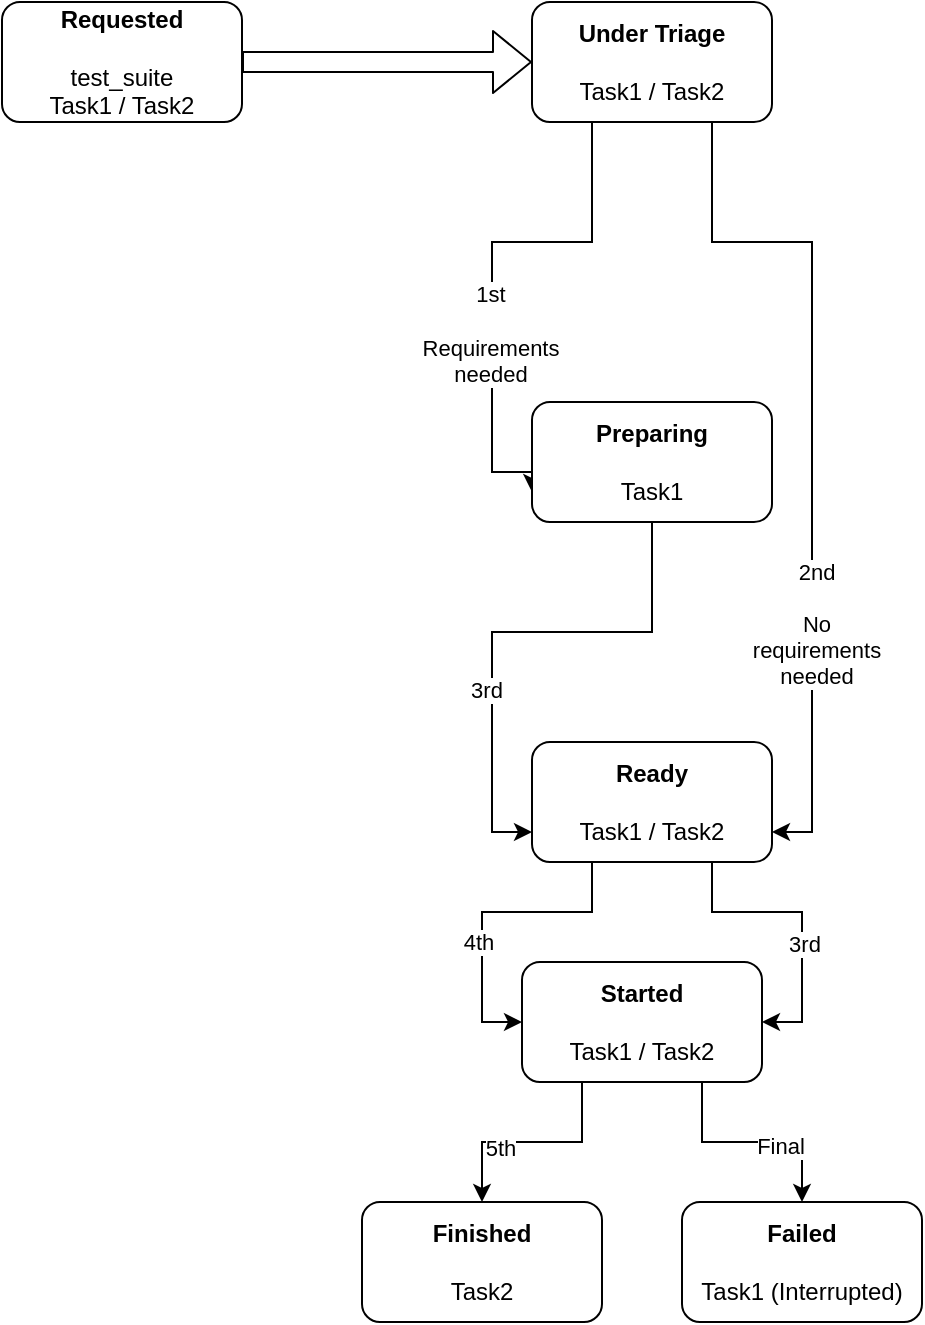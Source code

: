 <mxfile version="13.5.9" type="device"><diagram id="Q9MXPw6IgLKMb-kwwmSt" name="Page-1"><mxGraphModel dx="582" dy="1592" grid="1" gridSize="10" guides="1" tooltips="1" connect="1" arrows="1" fold="1" page="1" pageScale="1" pageWidth="600" pageHeight="720" math="0" shadow="0"><root><mxCell id="0"/><mxCell id="1" parent="0"/><mxCell id="-xgtGFgyxrjSO9bU7qnn-1" value="&lt;b&gt;Requested&lt;/b&gt;&lt;br&gt;&lt;br&gt;test_suite&lt;br&gt;Task1 / Task2" style="rounded=1;whiteSpace=wrap;html=1;" parent="1" vertex="1"><mxGeometry x="40" y="40" width="120" height="60" as="geometry"/></mxCell><mxCell id="-xgtGFgyxrjSO9bU7qnn-20" style="edgeStyle=orthogonalEdgeStyle;rounded=0;orthogonalLoop=1;jettySize=auto;html=1;exitX=0.25;exitY=1;exitDx=0;exitDy=0;entryX=0;entryY=0.75;entryDx=0;entryDy=0;" parent="1" source="-xgtGFgyxrjSO9bU7qnn-2" target="-xgtGFgyxrjSO9bU7qnn-3" edge="1"><mxGeometry relative="1" as="geometry"><Array as="points"><mxPoint x="335" y="160"/><mxPoint x="285" y="160"/><mxPoint x="285" y="275"/></Array></mxGeometry></mxCell><mxCell id="-xgtGFgyxrjSO9bU7qnn-35" value="1st&lt;br&gt;&lt;br&gt;Requirements&lt;br&gt;needed" style="edgeLabel;html=1;align=center;verticalAlign=middle;resizable=0;points=[];" parent="-xgtGFgyxrjSO9bU7qnn-20" vertex="1" connectable="0"><mxGeometry x="0.154" y="-1" relative="1" as="geometry"><mxPoint y="9" as="offset"/></mxGeometry></mxCell><mxCell id="-xgtGFgyxrjSO9bU7qnn-21" style="edgeStyle=orthogonalEdgeStyle;rounded=0;orthogonalLoop=1;jettySize=auto;html=1;exitX=0.75;exitY=1;exitDx=0;exitDy=0;entryX=1;entryY=0.75;entryDx=0;entryDy=0;" parent="1" source="-xgtGFgyxrjSO9bU7qnn-2" target="-xgtGFgyxrjSO9bU7qnn-4" edge="1"><mxGeometry relative="1" as="geometry"><Array as="points"><mxPoint x="395" y="160"/><mxPoint x="445" y="160"/><mxPoint x="445" y="455"/></Array></mxGeometry></mxCell><mxCell id="-xgtGFgyxrjSO9bU7qnn-36" value="2nd&lt;br&gt;&lt;br&gt;No&lt;br&gt;requirements&lt;br&gt;needed" style="edgeLabel;html=1;align=center;verticalAlign=middle;resizable=0;points=[];" parent="-xgtGFgyxrjSO9bU7qnn-21" vertex="1" connectable="0"><mxGeometry x="-0.302" y="2" relative="1" as="geometry"><mxPoint y="152" as="offset"/></mxGeometry></mxCell><mxCell id="-xgtGFgyxrjSO9bU7qnn-2" value="&lt;b&gt;Under Triage&lt;br&gt;&lt;/b&gt;&lt;br&gt;Task1 / Task2" style="rounded=1;whiteSpace=wrap;html=1;" parent="1" vertex="1"><mxGeometry x="305" y="40" width="120" height="60" as="geometry"/></mxCell><mxCell id="-xgtGFgyxrjSO9bU7qnn-17" style="edgeStyle=orthogonalEdgeStyle;rounded=0;orthogonalLoop=1;jettySize=auto;html=1;exitX=0.5;exitY=1;exitDx=0;exitDy=0;entryX=0;entryY=0.75;entryDx=0;entryDy=0;" parent="1" source="-xgtGFgyxrjSO9bU7qnn-3" target="-xgtGFgyxrjSO9bU7qnn-4" edge="1"><mxGeometry relative="1" as="geometry"/></mxCell><mxCell id="-xgtGFgyxrjSO9bU7qnn-38" value="3rd" style="edgeLabel;html=1;align=center;verticalAlign=middle;resizable=0;points=[];" parent="-xgtGFgyxrjSO9bU7qnn-17" vertex="1" connectable="0"><mxGeometry x="0.204" y="-3" relative="1" as="geometry"><mxPoint y="10" as="offset"/></mxGeometry></mxCell><mxCell id="-xgtGFgyxrjSO9bU7qnn-3" value="&lt;b&gt;Preparing&lt;/b&gt;&lt;br&gt;&lt;br&gt;Task1" style="rounded=1;whiteSpace=wrap;html=1;" parent="1" vertex="1"><mxGeometry x="305" y="240" width="120" height="60" as="geometry"/></mxCell><mxCell id="-xgtGFgyxrjSO9bU7qnn-18" style="edgeStyle=orthogonalEdgeStyle;rounded=0;orthogonalLoop=1;jettySize=auto;html=1;exitX=0.75;exitY=1;exitDx=0;exitDy=0;entryX=1;entryY=0.5;entryDx=0;entryDy=0;" parent="1" source="-xgtGFgyxrjSO9bU7qnn-4" target="-xgtGFgyxrjSO9bU7qnn-6" edge="1"><mxGeometry relative="1" as="geometry"><mxPoint x="425" y="655" as="targetPoint"/></mxGeometry></mxCell><mxCell id="-xgtGFgyxrjSO9bU7qnn-37" value="3rd" style="edgeLabel;html=1;align=center;verticalAlign=middle;resizable=0;points=[];" parent="-xgtGFgyxrjSO9bU7qnn-18" vertex="1" connectable="0"><mxGeometry x="0.189" y="1" relative="1" as="geometry"><mxPoint as="offset"/></mxGeometry></mxCell><mxCell id="-xgtGFgyxrjSO9bU7qnn-19" style="edgeStyle=orthogonalEdgeStyle;rounded=0;orthogonalLoop=1;jettySize=auto;html=1;exitX=0.25;exitY=1;exitDx=0;exitDy=0;entryX=0;entryY=0.5;entryDx=0;entryDy=0;" parent="1" source="-xgtGFgyxrjSO9bU7qnn-4" target="-xgtGFgyxrjSO9bU7qnn-6" edge="1"><mxGeometry relative="1" as="geometry"><mxPoint x="305" y="655" as="targetPoint"/></mxGeometry></mxCell><mxCell id="-xgtGFgyxrjSO9bU7qnn-40" value="4th" style="edgeLabel;html=1;align=center;verticalAlign=middle;resizable=0;points=[];" parent="-xgtGFgyxrjSO9bU7qnn-19" vertex="1" connectable="0"><mxGeometry x="0.227" y="-2" relative="1" as="geometry"><mxPoint as="offset"/></mxGeometry></mxCell><mxCell id="-xgtGFgyxrjSO9bU7qnn-4" value="&lt;b&gt;Ready&lt;br&gt;&lt;/b&gt;&lt;br&gt;Task1 / Task2" style="rounded=1;whiteSpace=wrap;html=1;" parent="1" vertex="1"><mxGeometry x="305" y="410" width="120" height="60" as="geometry"/></mxCell><mxCell id="y_5YKh_s86oiqJn-aHna-2" style="edgeStyle=orthogonalEdgeStyle;rounded=0;orthogonalLoop=1;jettySize=auto;html=1;exitX=0.25;exitY=1;exitDx=0;exitDy=0;" edge="1" parent="1" source="-xgtGFgyxrjSO9bU7qnn-6" target="-xgtGFgyxrjSO9bU7qnn-7"><mxGeometry relative="1" as="geometry"/></mxCell><mxCell id="y_5YKh_s86oiqJn-aHna-4" value="5th" style="edgeLabel;html=1;align=center;verticalAlign=middle;resizable=0;points=[];" vertex="1" connectable="0" parent="y_5YKh_s86oiqJn-aHna-2"><mxGeometry x="0.291" y="3" relative="1" as="geometry"><mxPoint as="offset"/></mxGeometry></mxCell><mxCell id="y_5YKh_s86oiqJn-aHna-3" style="edgeStyle=orthogonalEdgeStyle;rounded=0;orthogonalLoop=1;jettySize=auto;html=1;exitX=0.75;exitY=1;exitDx=0;exitDy=0;entryX=0.5;entryY=0;entryDx=0;entryDy=0;" edge="1" parent="1" source="-xgtGFgyxrjSO9bU7qnn-6" target="y_5YKh_s86oiqJn-aHna-1"><mxGeometry relative="1" as="geometry"/></mxCell><mxCell id="y_5YKh_s86oiqJn-aHna-5" value="Final" style="edgeLabel;html=1;align=center;verticalAlign=middle;resizable=0;points=[];" vertex="1" connectable="0" parent="y_5YKh_s86oiqJn-aHna-3"><mxGeometry x="0.255" y="-2" relative="1" as="geometry"><mxPoint as="offset"/></mxGeometry></mxCell><mxCell id="-xgtGFgyxrjSO9bU7qnn-6" value="&lt;b&gt;Started&lt;br&gt;&lt;/b&gt;&lt;br&gt;Task1 / Task2" style="rounded=1;whiteSpace=wrap;html=1;" parent="1" vertex="1"><mxGeometry x="300" y="520" width="120" height="60" as="geometry"/></mxCell><mxCell id="-xgtGFgyxrjSO9bU7qnn-7" value="&lt;b&gt;Finished&lt;br&gt;&lt;/b&gt;&lt;br&gt;Task2" style="rounded=1;whiteSpace=wrap;html=1;" parent="1" vertex="1"><mxGeometry x="220" y="640" width="120" height="60" as="geometry"/></mxCell><mxCell id="-xgtGFgyxrjSO9bU7qnn-10" value="" style="shape=flexArrow;endArrow=classic;html=1;exitX=1;exitY=0.5;exitDx=0;exitDy=0;entryX=0;entryY=0.5;entryDx=0;entryDy=0;" parent="1" source="-xgtGFgyxrjSO9bU7qnn-1" target="-xgtGFgyxrjSO9bU7qnn-2" edge="1"><mxGeometry width="50" height="50" relative="1" as="geometry"><mxPoint x="160" y="70" as="sourcePoint"/><mxPoint x="210" y="20" as="targetPoint"/></mxGeometry></mxCell><mxCell id="y_5YKh_s86oiqJn-aHna-1" value="&lt;b&gt;Failed&lt;br&gt;&lt;/b&gt;&lt;br&gt;Task1 (Interrupted)" style="rounded=1;whiteSpace=wrap;html=1;" vertex="1" parent="1"><mxGeometry x="380" y="640" width="120" height="60" as="geometry"/></mxCell></root></mxGraphModel></diagram></mxfile>